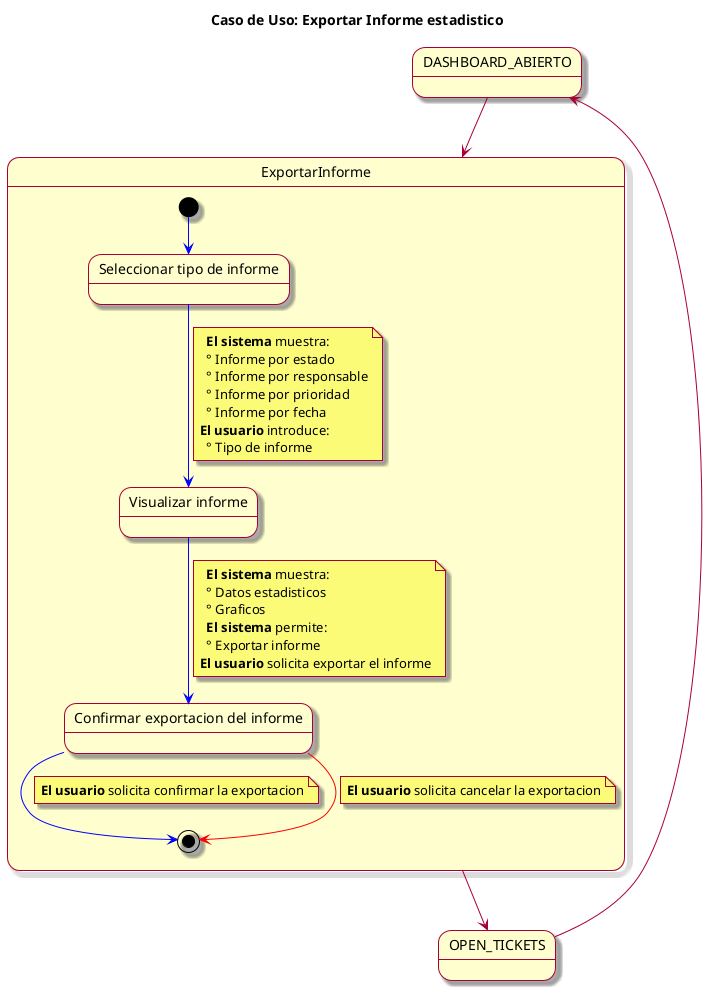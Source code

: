 @startuml
skin rose
title Caso de Uso: Exportar Informe estadistico

state DASHBOARD_ABIERTO
state OPEN_TICKETS

DASHBOARD_ABIERTO --> ExportarInforme
ExportarInforme --> OPEN_TICKETS
OPEN_TICKETS --> DASHBOARD_ABIERTO 
state ExportarInforme {

  [*] -[#blue]-> elegirInforme
  state "Seleccionar tipo de informe" as elegirInforme
  elegirInforme -[#blue]-> visualizarInforme
note on link
  **El sistema** muestra: 
  ° Informe por estado
  ° Informe por responsable
  ° Informe por prioridad
  ° Informe por fecha
**El usuario** introduce:
  ° Tipo de informe
end note
  state "Visualizar informe" as visualizarInforme
  visualizarInforme -[#blue]-> confirmarExportacion
  note on link
  **El sistema** muestra: 
  ° Datos estadisticos
  ° Graficos 
  **El sistema** permite:
  ° Exportar informe
**El usuario** solicita exportar el informe
end note
  state "Confirmar exportacion del informe" as confirmarExportacion
  confirmarExportacion -[#blue]-> [*]
  note on link: **El usuario** solicita confirmar la exportacion
  confirmarExportacion -[#red]-> [*]
  note on link: **El usuario** solicita cancelar la exportacion
    
}
@enduml